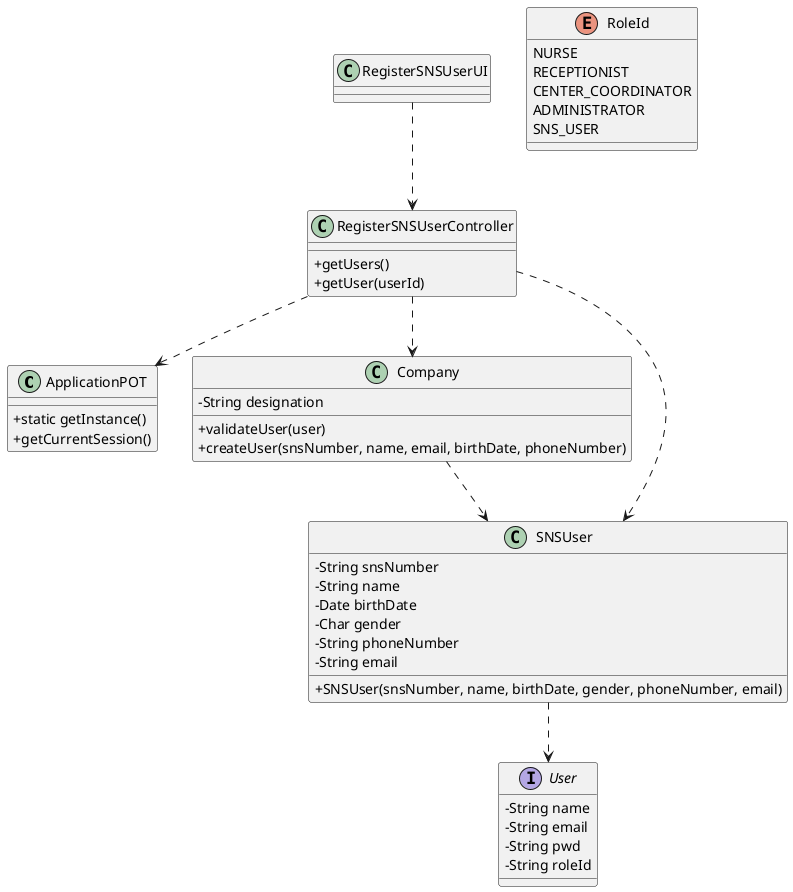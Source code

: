 @startuml Class Diagram
skinparam classAttributeIconSize 0

class ApplicationPOT {
  + static getInstance()
  + getCurrentSession()
}

class Company {
  - String designation
  + validateUser(user)
  + createUser(snsNumber, name, email, birthDate, phoneNumber)
}

class RegisterSNSUserController {
  + getUsers()
  + getUser(userId)
}

class RegisterSNSUserUI { }

class SNSUser {
  - String snsNumber
  - String name
  - Date birthDate
  - Char gender
  - String phoneNumber
  - String email
  + SNSUser(snsNumber, name, birthDate, gender, phoneNumber, email)
}

interface User {
  - String name
  - String email
  - String pwd
  - String roleId
}

enum RoleId {
  NURSE
  RECEPTIONIST
  CENTER_COORDINATOR
  ADMINISTRATOR
  SNS_USER
}

' class UserSession {
'   + getUserEmail()
' }

Company ..> SNSUser

RegisterSNSUserController ..> ApplicationPOT
RegisterSNSUserController ..> Company
RegisterSNSUserController ..> SNSUser
' RegisterSNSUserController ..> UserSession

RegisterSNSUserUI ..> RegisterSNSUserController

SNSUser ..> User

@enduml
